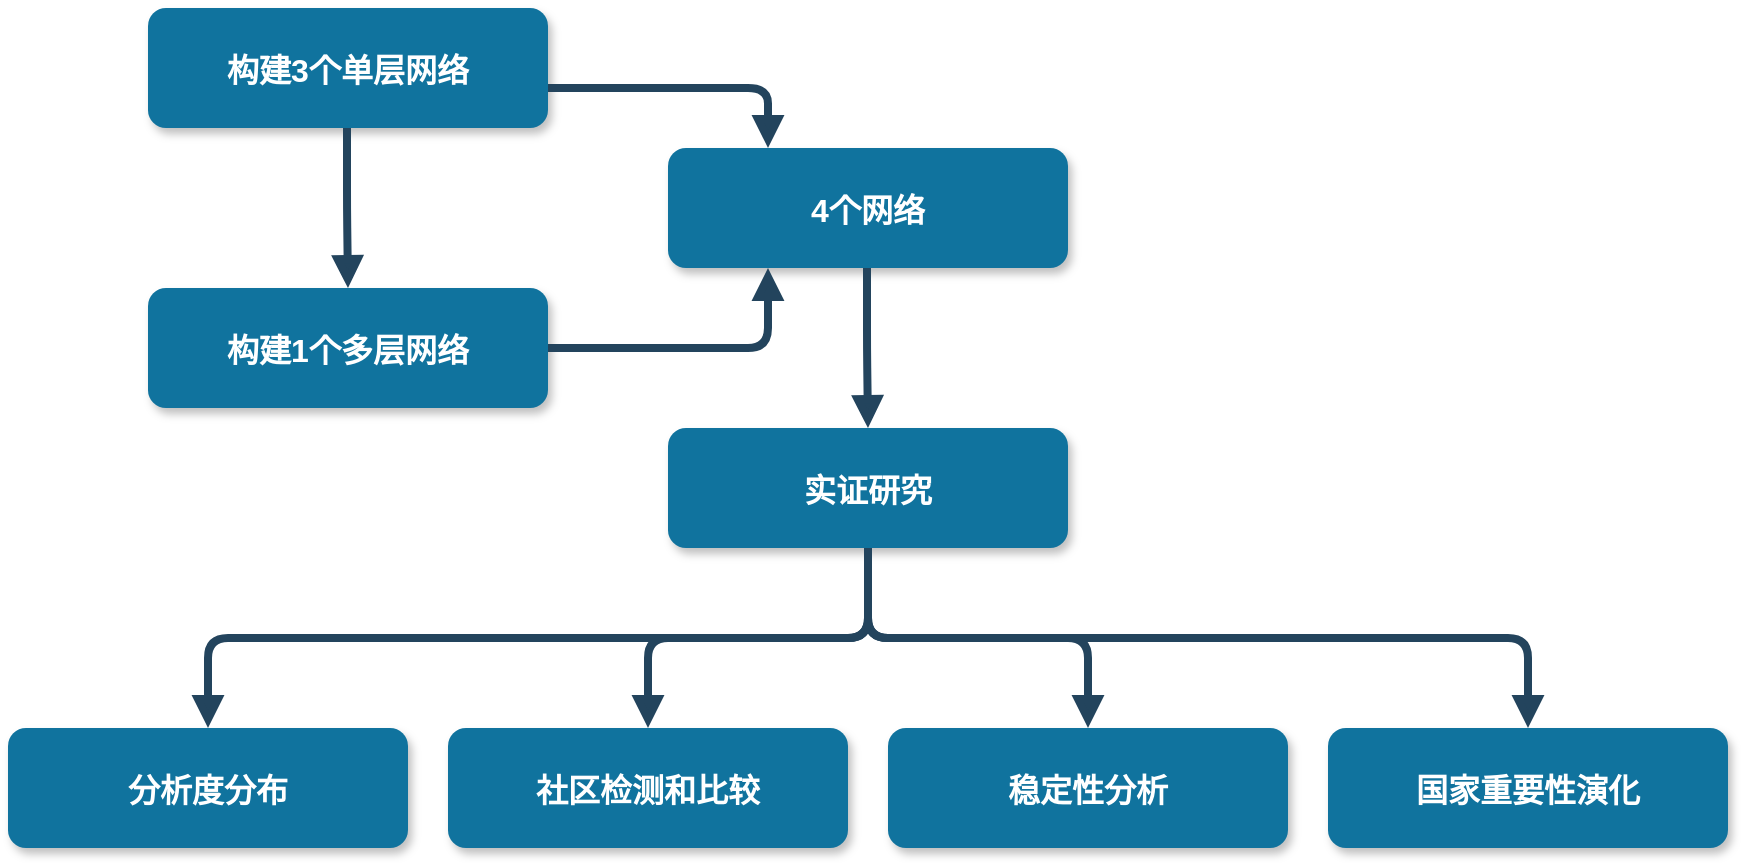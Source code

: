 <mxfile version="15.5.8" type="github">
  <diagram name="Page-1" id="97916047-d0de-89f5-080d-49f4d83e522f">
    <mxGraphModel dx="1502" dy="685" grid="1" gridSize="10" guides="1" tooltips="1" connect="1" arrows="1" fold="1" page="1" pageScale="1.5" pageWidth="1169" pageHeight="827" background="none" math="0" shadow="0">
      <root>
        <mxCell id="0" />
        <mxCell id="1" parent="0" />
        <mxCell id="2" value="构建1个多层网络" style="rounded=1;fillColor=#10739E;strokeColor=none;shadow=1;gradientColor=none;fontStyle=1;fontColor=#FFFFFF;fontSize=16;" parent="1" vertex="1">
          <mxGeometry x="670" y="180" width="200" height="60" as="geometry" />
        </mxCell>
        <mxCell id="7" value="国家重要性演化" style="rounded=1;fillColor=#10739E;strokeColor=none;shadow=1;gradientColor=none;fontStyle=1;fontColor=#FFFFFF;fontSize=16;" parent="1" vertex="1">
          <mxGeometry x="1260" y="400" width="200" height="60" as="geometry" />
        </mxCell>
        <mxCell id="Hvea3F9k3S3OJW94B0nU-57" value="构建3个单层网络" style="rounded=1;fillColor=#10739E;strokeColor=none;shadow=1;gradientColor=none;fontStyle=1;fontColor=#FFFFFF;fontSize=16;" vertex="1" parent="1">
          <mxGeometry x="670" y="40" width="200" height="60" as="geometry" />
        </mxCell>
        <mxCell id="Hvea3F9k3S3OJW94B0nU-58" value="" style="edgeStyle=elbowEdgeStyle;elbow=vertical;strokeWidth=4;endArrow=block;endFill=1;fontStyle=1;strokeColor=#23445D;entryX=0.5;entryY=0;entryDx=0;entryDy=0;" edge="1" parent="1" target="2">
          <mxGeometry x="19.5" width="100" height="100" as="geometry">
            <mxPoint x="769.5" y="100" as="sourcePoint" />
            <mxPoint x="770" y="130" as="targetPoint" />
          </mxGeometry>
        </mxCell>
        <mxCell id="Hvea3F9k3S3OJW94B0nU-60" value="实证研究" style="rounded=1;fillColor=#10739E;strokeColor=none;shadow=1;gradientColor=none;fontStyle=1;fontColor=#FFFFFF;fontSize=16;" vertex="1" parent="1">
          <mxGeometry x="930" y="250" width="200" height="60" as="geometry" />
        </mxCell>
        <mxCell id="Hvea3F9k3S3OJW94B0nU-61" value="4个网络" style="rounded=1;fillColor=#10739E;strokeColor=none;shadow=1;gradientColor=none;fontStyle=1;fontColor=#FFFFFF;fontSize=16;" vertex="1" parent="1">
          <mxGeometry x="930" y="110" width="200" height="60" as="geometry" />
        </mxCell>
        <mxCell id="Hvea3F9k3S3OJW94B0nU-67" value="" style="edgeStyle=elbowEdgeStyle;elbow=vertical;strokeWidth=4;endArrow=block;endFill=1;fontStyle=1;strokeColor=#23445D;" edge="1" parent="1" target="Hvea3F9k3S3OJW94B0nU-61">
          <mxGeometry x="200" y="-130" width="100" height="100" as="geometry">
            <mxPoint x="870" y="80" as="sourcePoint" />
            <mxPoint x="1080" y="140" as="targetPoint" />
            <Array as="points">
              <mxPoint x="980" y="80" />
              <mxPoint x="1000" y="80" />
              <mxPoint x="1030" y="80" />
              <mxPoint x="970" y="80" />
              <mxPoint x="980" y="70" />
            </Array>
          </mxGeometry>
        </mxCell>
        <mxCell id="Hvea3F9k3S3OJW94B0nU-68" value="" style="edgeStyle=elbowEdgeStyle;elbow=vertical;strokeWidth=4;endArrow=block;endFill=1;fontStyle=1;strokeColor=#23445D;" edge="1" parent="1">
          <mxGeometry x="190" y="-25" width="100" height="100" as="geometry">
            <mxPoint x="870" y="210" as="sourcePoint" />
            <mxPoint x="980" y="170" as="targetPoint" />
            <Array as="points">
              <mxPoint x="910" y="210" />
              <mxPoint x="950" y="270" />
              <mxPoint x="910" y="100" />
              <mxPoint x="980" y="170" />
              <mxPoint x="940" y="200" />
              <mxPoint x="970" y="140" />
              <mxPoint x="930" y="140" />
              <mxPoint x="880" y="140" />
            </Array>
          </mxGeometry>
        </mxCell>
        <mxCell id="Hvea3F9k3S3OJW94B0nU-70" value="" style="edgeStyle=elbowEdgeStyle;elbow=vertical;strokeWidth=4;endArrow=block;endFill=1;fontStyle=1;strokeColor=#23445D;entryX=0.5;entryY=0;entryDx=0;entryDy=0;" edge="1" parent="1">
          <mxGeometry x="279.5" y="70" width="100" height="100" as="geometry">
            <mxPoint x="1029.5" y="170" as="sourcePoint" />
            <mxPoint x="1030" y="250" as="targetPoint" />
          </mxGeometry>
        </mxCell>
        <mxCell id="Hvea3F9k3S3OJW94B0nU-71" value="社区检测和比较" style="rounded=1;fillColor=#10739E;strokeColor=none;shadow=1;gradientColor=none;fontStyle=1;fontColor=#FFFFFF;fontSize=16;" vertex="1" parent="1">
          <mxGeometry x="820" y="400" width="200" height="60" as="geometry" />
        </mxCell>
        <mxCell id="Hvea3F9k3S3OJW94B0nU-72" value="分析度分布" style="rounded=1;fillColor=#10739E;strokeColor=none;shadow=1;gradientColor=none;fontStyle=1;fontColor=#FFFFFF;fontSize=16;" vertex="1" parent="1">
          <mxGeometry x="600" y="400" width="200" height="60" as="geometry" />
        </mxCell>
        <mxCell id="Hvea3F9k3S3OJW94B0nU-74" value="稳定性分析" style="rounded=1;fillColor=#10739E;strokeColor=none;shadow=1;gradientColor=none;fontStyle=1;fontColor=#FFFFFF;fontSize=16;" vertex="1" parent="1">
          <mxGeometry x="1040" y="400" width="200" height="60" as="geometry" />
        </mxCell>
        <mxCell id="Hvea3F9k3S3OJW94B0nU-75" value="" style="edgeStyle=elbowEdgeStyle;elbow=vertical;strokeWidth=4;endArrow=block;endFill=1;fontStyle=1;strokeColor=#23445D;entryX=0.5;entryY=0;entryDx=0;entryDy=0;" edge="1" parent="1" target="Hvea3F9k3S3OJW94B0nU-74">
          <mxGeometry x="280" y="210" width="100" height="100" as="geometry">
            <mxPoint x="1030" y="310" as="sourcePoint" />
            <mxPoint x="1140" y="380" as="targetPoint" />
          </mxGeometry>
        </mxCell>
        <mxCell id="Hvea3F9k3S3OJW94B0nU-76" value="" style="edgeStyle=elbowEdgeStyle;elbow=vertical;strokeWidth=4;endArrow=block;endFill=1;fontStyle=1;strokeColor=#23445D;entryX=0.5;entryY=0;entryDx=0;entryDy=0;" edge="1" parent="1" target="Hvea3F9k3S3OJW94B0nU-71">
          <mxGeometry x="280" y="210" width="100" height="100" as="geometry">
            <mxPoint x="1030" y="310" as="sourcePoint" />
            <mxPoint x="880" y="390" as="targetPoint" />
          </mxGeometry>
        </mxCell>
        <mxCell id="Hvea3F9k3S3OJW94B0nU-77" value="" style="edgeStyle=elbowEdgeStyle;elbow=vertical;strokeWidth=4;endArrow=block;endFill=1;fontStyle=1;strokeColor=#23445D;entryX=0.5;entryY=0;entryDx=0;entryDy=0;" edge="1" parent="1" target="7">
          <mxGeometry x="280" y="210" width="100" height="100" as="geometry">
            <mxPoint x="1030" y="310" as="sourcePoint" />
            <mxPoint x="1180" y="400" as="targetPoint" />
          </mxGeometry>
        </mxCell>
        <mxCell id="Hvea3F9k3S3OJW94B0nU-78" value="" style="edgeStyle=elbowEdgeStyle;elbow=vertical;strokeWidth=4;endArrow=block;endFill=1;fontStyle=1;strokeColor=#23445D;entryX=0.5;entryY=0;entryDx=0;entryDy=0;" edge="1" parent="1" target="Hvea3F9k3S3OJW94B0nU-72">
          <mxGeometry x="280" y="210" width="100" height="100" as="geometry">
            <mxPoint x="1030" y="310" as="sourcePoint" />
            <mxPoint x="740" y="390" as="targetPoint" />
          </mxGeometry>
        </mxCell>
      </root>
    </mxGraphModel>
  </diagram>
</mxfile>
